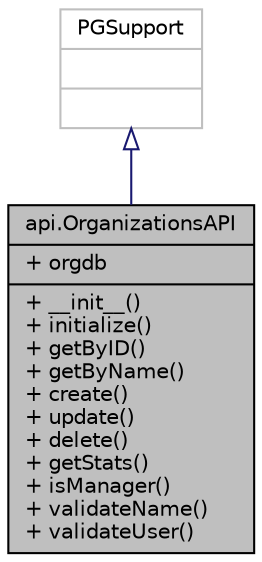 digraph "api.OrganizationsAPI"
{
 // LATEX_PDF_SIZE
  edge [fontname="Helvetica",fontsize="10",labelfontname="Helvetica",labelfontsize="10"];
  node [fontname="Helvetica",fontsize="10",shape=record];
  Node1 [label="{api.OrganizationsAPI\n|+ orgdb\l|+ __init__()\l+ initialize()\l+ getByID()\l+ getByName()\l+ create()\l+ update()\l+ delete()\l+ getStats()\l+ isManager()\l+ validateName()\l+ validateUser()\l}",height=0.2,width=0.4,color="black", fillcolor="grey75", style="filled", fontcolor="black",tooltip=" "];
  Node2 -> Node1 [dir="back",color="midnightblue",fontsize="10",style="solid",arrowtail="onormal",fontname="Helvetica"];
  Node2 [label="{PGSupport\n||}",height=0.2,width=0.4,color="grey75", fillcolor="white", style="filled",tooltip=" "];
}

